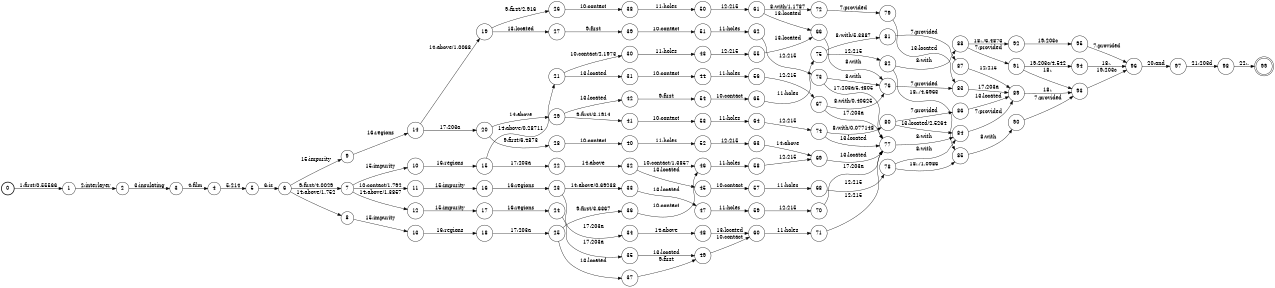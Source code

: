 digraph FST {
rankdir = LR;
size = "8.5,11";
label = "";
center = 1;
orientation = Portrait;
ranksep = "0.4";
nodesep = "0.25";
0 [label = "0", shape = circle, style = bold, fontsize = 14]
	0 -> 1 [label = "1:first/0.55566", fontsize = 14];
1 [label = "1", shape = circle, style = solid, fontsize = 14]
	1 -> 2 [label = "2:interlayer", fontsize = 14];
2 [label = "2", shape = circle, style = solid, fontsize = 14]
	2 -> 3 [label = "3:insulating", fontsize = 14];
3 [label = "3", shape = circle, style = solid, fontsize = 14]
	3 -> 4 [label = "4:film", fontsize = 14];
4 [label = "4", shape = circle, style = solid, fontsize = 14]
	4 -> 5 [label = "5:214", fontsize = 14];
5 [label = "5", shape = circle, style = solid, fontsize = 14]
	5 -> 6 [label = "6:is", fontsize = 14];
6 [label = "6", shape = circle, style = solid, fontsize = 14]
	6 -> 7 [label = "9:first/4.0029", fontsize = 14];
	6 -> 8 [label = "14:above/1.752", fontsize = 14];
	6 -> 9 [label = "15:impurity", fontsize = 14];
7 [label = "7", shape = circle, style = solid, fontsize = 14]
	7 -> 11 [label = "10:contact/1.792", fontsize = 14];
	7 -> 12 [label = "14:above/1.3857", fontsize = 14];
	7 -> 10 [label = "15:impurity", fontsize = 14];
8 [label = "8", shape = circle, style = solid, fontsize = 14]
	8 -> 13 [label = "15:impurity", fontsize = 14];
9 [label = "9", shape = circle, style = solid, fontsize = 14]
	9 -> 14 [label = "16:regions", fontsize = 14];
10 [label = "10", shape = circle, style = solid, fontsize = 14]
	10 -> 15 [label = "16:regions", fontsize = 14];
11 [label = "11", shape = circle, style = solid, fontsize = 14]
	11 -> 16 [label = "15:impurity", fontsize = 14];
12 [label = "12", shape = circle, style = solid, fontsize = 14]
	12 -> 17 [label = "15:impurity", fontsize = 14];
13 [label = "13", shape = circle, style = solid, fontsize = 14]
	13 -> 18 [label = "16:regions", fontsize = 14];
14 [label = "14", shape = circle, style = solid, fontsize = 14]
	14 -> 19 [label = "14:above/1.0068", fontsize = 14];
	14 -> 20 [label = "17:203a", fontsize = 14];
15 [label = "15", shape = circle, style = solid, fontsize = 14]
	15 -> 21 [label = "14:above/0.28711", fontsize = 14];
	15 -> 22 [label = "17:203a", fontsize = 14];
16 [label = "16", shape = circle, style = solid, fontsize = 14]
	16 -> 23 [label = "16:regions", fontsize = 14];
17 [label = "17", shape = circle, style = solid, fontsize = 14]
	17 -> 24 [label = "16:regions", fontsize = 14];
18 [label = "18", shape = circle, style = solid, fontsize = 14]
	18 -> 25 [label = "17:203a", fontsize = 14];
19 [label = "19", shape = circle, style = solid, fontsize = 14]
	19 -> 26 [label = "9:first/2.916", fontsize = 14];
	19 -> 27 [label = "13:located", fontsize = 14];
20 [label = "20", shape = circle, style = solid, fontsize = 14]
	20 -> 28 [label = "9:first/6.4873", fontsize = 14];
	20 -> 29 [label = "14:above", fontsize = 14];
21 [label = "21", shape = circle, style = solid, fontsize = 14]
	21 -> 30 [label = "10:contact/2.1973", fontsize = 14];
	21 -> 31 [label = "13:located", fontsize = 14];
22 [label = "22", shape = circle, style = solid, fontsize = 14]
	22 -> 32 [label = "14:above", fontsize = 14];
23 [label = "23", shape = circle, style = solid, fontsize = 14]
	23 -> 33 [label = "14:above/0.69238", fontsize = 14];
	23 -> 34 [label = "17:203a", fontsize = 14];
24 [label = "24", shape = circle, style = solid, fontsize = 14]
	24 -> 35 [label = "17:203a", fontsize = 14];
25 [label = "25", shape = circle, style = solid, fontsize = 14]
	25 -> 36 [label = "9:first/3.6367", fontsize = 14];
	25 -> 37 [label = "13:located", fontsize = 14];
26 [label = "26", shape = circle, style = solid, fontsize = 14]
	26 -> 38 [label = "10:contact", fontsize = 14];
27 [label = "27", shape = circle, style = solid, fontsize = 14]
	27 -> 39 [label = "9:first", fontsize = 14];
28 [label = "28", shape = circle, style = solid, fontsize = 14]
	28 -> 40 [label = "10:contact", fontsize = 14];
29 [label = "29", shape = circle, style = solid, fontsize = 14]
	29 -> 41 [label = "9:first/3.1914", fontsize = 14];
	29 -> 42 [label = "13:located", fontsize = 14];
30 [label = "30", shape = circle, style = solid, fontsize = 14]
	30 -> 43 [label = "11:holes", fontsize = 14];
31 [label = "31", shape = circle, style = solid, fontsize = 14]
	31 -> 44 [label = "10:contact", fontsize = 14];
32 [label = "32", shape = circle, style = solid, fontsize = 14]
	32 -> 46 [label = "10:contact/1.3857", fontsize = 14];
	32 -> 45 [label = "13:located", fontsize = 14];
33 [label = "33", shape = circle, style = solid, fontsize = 14]
	33 -> 47 [label = "13:located", fontsize = 14];
34 [label = "34", shape = circle, style = solid, fontsize = 14]
	34 -> 48 [label = "14:above", fontsize = 14];
35 [label = "35", shape = circle, style = solid, fontsize = 14]
	35 -> 49 [label = "13:located", fontsize = 14];
36 [label = "36", shape = circle, style = solid, fontsize = 14]
	36 -> 46 [label = "10:contact", fontsize = 14];
37 [label = "37", shape = circle, style = solid, fontsize = 14]
	37 -> 49 [label = "9:first", fontsize = 14];
38 [label = "38", shape = circle, style = solid, fontsize = 14]
	38 -> 50 [label = "11:holes", fontsize = 14];
39 [label = "39", shape = circle, style = solid, fontsize = 14]
	39 -> 51 [label = "10:contact", fontsize = 14];
40 [label = "40", shape = circle, style = solid, fontsize = 14]
	40 -> 52 [label = "11:holes", fontsize = 14];
41 [label = "41", shape = circle, style = solid, fontsize = 14]
	41 -> 53 [label = "10:contact", fontsize = 14];
42 [label = "42", shape = circle, style = solid, fontsize = 14]
	42 -> 54 [label = "9:first", fontsize = 14];
43 [label = "43", shape = circle, style = solid, fontsize = 14]
	43 -> 55 [label = "12:215", fontsize = 14];
44 [label = "44", shape = circle, style = solid, fontsize = 14]
	44 -> 56 [label = "11:holes", fontsize = 14];
45 [label = "45", shape = circle, style = solid, fontsize = 14]
	45 -> 57 [label = "10:contact", fontsize = 14];
46 [label = "46", shape = circle, style = solid, fontsize = 14]
	46 -> 58 [label = "11:holes", fontsize = 14];
47 [label = "47", shape = circle, style = solid, fontsize = 14]
	47 -> 59 [label = "11:holes", fontsize = 14];
48 [label = "48", shape = circle, style = solid, fontsize = 14]
	48 -> 60 [label = "13:located", fontsize = 14];
49 [label = "49", shape = circle, style = solid, fontsize = 14]
	49 -> 60 [label = "10:contact", fontsize = 14];
50 [label = "50", shape = circle, style = solid, fontsize = 14]
	50 -> 61 [label = "12:215", fontsize = 14];
51 [label = "51", shape = circle, style = solid, fontsize = 14]
	51 -> 62 [label = "11:holes", fontsize = 14];
52 [label = "52", shape = circle, style = solid, fontsize = 14]
	52 -> 63 [label = "12:215", fontsize = 14];
53 [label = "53", shape = circle, style = solid, fontsize = 14]
	53 -> 64 [label = "11:holes", fontsize = 14];
54 [label = "54", shape = circle, style = solid, fontsize = 14]
	54 -> 65 [label = "10:contact", fontsize = 14];
55 [label = "55", shape = circle, style = solid, fontsize = 14]
	55 -> 66 [label = "13:located", fontsize = 14];
56 [label = "56", shape = circle, style = solid, fontsize = 14]
	56 -> 67 [label = "12:215", fontsize = 14];
57 [label = "57", shape = circle, style = solid, fontsize = 14]
	57 -> 68 [label = "11:holes", fontsize = 14];
58 [label = "58", shape = circle, style = solid, fontsize = 14]
	58 -> 69 [label = "12:215", fontsize = 14];
59 [label = "59", shape = circle, style = solid, fontsize = 14]
	59 -> 70 [label = "12:215", fontsize = 14];
60 [label = "60", shape = circle, style = solid, fontsize = 14]
	60 -> 71 [label = "11:holes", fontsize = 14];
61 [label = "61", shape = circle, style = solid, fontsize = 14]
	61 -> 72 [label = "8:with/1.1787", fontsize = 14];
	61 -> 66 [label = "13:located", fontsize = 14];
62 [label = "62", shape = circle, style = solid, fontsize = 14]
	62 -> 73 [label = "12:215", fontsize = 14];
63 [label = "63", shape = circle, style = solid, fontsize = 14]
	63 -> 69 [label = "14:above", fontsize = 14];
64 [label = "64", shape = circle, style = solid, fontsize = 14]
	64 -> 74 [label = "12:215", fontsize = 14];
65 [label = "65", shape = circle, style = solid, fontsize = 14]
	65 -> 75 [label = "11:holes", fontsize = 14];
66 [label = "66", shape = circle, style = solid, fontsize = 14]
	66 -> 76 [label = "8:with", fontsize = 14];
67 [label = "67", shape = circle, style = solid, fontsize = 14]
	67 -> 76 [label = "8:with/0.40625", fontsize = 14];
	67 -> 77 [label = "17:203a", fontsize = 14];
68 [label = "68", shape = circle, style = solid, fontsize = 14]
	68 -> 78 [label = "12:215", fontsize = 14];
69 [label = "69", shape = circle, style = solid, fontsize = 14]
	69 -> 77 [label = "13:located", fontsize = 14];
70 [label = "70", shape = circle, style = solid, fontsize = 14]
	70 -> 77 [label = "17:203a", fontsize = 14];
71 [label = "71", shape = circle, style = solid, fontsize = 14]
	71 -> 77 [label = "12:215", fontsize = 14];
72 [label = "72", shape = circle, style = solid, fontsize = 14]
	72 -> 79 [label = "7:provided", fontsize = 14];
73 [label = "73", shape = circle, style = solid, fontsize = 14]
	73 -> 76 [label = "8:with", fontsize = 14];
	73 -> 77 [label = "17:203a/5.4805", fontsize = 14];
74 [label = "74", shape = circle, style = solid, fontsize = 14]
	74 -> 80 [label = "8:with/0.077148", fontsize = 14];
	74 -> 77 [label = "13:located", fontsize = 14];
75 [label = "75", shape = circle, style = solid, fontsize = 14]
	75 -> 81 [label = "8:with/5.3887", fontsize = 14];
	75 -> 82 [label = "12:215", fontsize = 14];
76 [label = "76", shape = circle, style = solid, fontsize = 14]
	76 -> 83 [label = "7:provided", fontsize = 14];
77 [label = "77", shape = circle, style = solid, fontsize = 14]
	77 -> 84 [label = "8:with", fontsize = 14];
78 [label = "78", shape = circle, style = solid, fontsize = 14]
	78 -> 84 [label = "8:with", fontsize = 14];
	78 -> 85 [label = "18:,/1.0986", fontsize = 14];
79 [label = "79", shape = circle, style = solid, fontsize = 14]
	79 -> 83 [label = "13:located", fontsize = 14];
80 [label = "80", shape = circle, style = solid, fontsize = 14]
	80 -> 86 [label = "7:provided", fontsize = 14];
	80 -> 84 [label = "13:located/2.5264", fontsize = 14];
81 [label = "81", shape = circle, style = solid, fontsize = 14]
	81 -> 87 [label = "7:provided", fontsize = 14];
82 [label = "82", shape = circle, style = solid, fontsize = 14]
	82 -> 88 [label = "8:with", fontsize = 14];
	82 -> 85 [label = "18:,/4.6963", fontsize = 14];
83 [label = "83", shape = circle, style = solid, fontsize = 14]
	83 -> 89 [label = "17:203a", fontsize = 14];
84 [label = "84", shape = circle, style = solid, fontsize = 14]
	84 -> 89 [label = "7:provided", fontsize = 14];
85 [label = "85", shape = circle, style = solid, fontsize = 14]
	85 -> 90 [label = "8:with", fontsize = 14];
86 [label = "86", shape = circle, style = solid, fontsize = 14]
	86 -> 89 [label = "13:located", fontsize = 14];
87 [label = "87", shape = circle, style = solid, fontsize = 14]
	87 -> 89 [label = "12:215", fontsize = 14];
88 [label = "88", shape = circle, style = solid, fontsize = 14]
	88 -> 91 [label = "7:provided", fontsize = 14];
	88 -> 92 [label = "18:,/6.4873", fontsize = 14];
89 [label = "89", shape = circle, style = solid, fontsize = 14]
	89 -> 93 [label = "18:,", fontsize = 14];
90 [label = "90", shape = circle, style = solid, fontsize = 14]
	90 -> 93 [label = "7:provided", fontsize = 14];
91 [label = "91", shape = circle, style = solid, fontsize = 14]
	91 -> 93 [label = "18:,", fontsize = 14];
	91 -> 94 [label = "19:203c/4.542", fontsize = 14];
92 [label = "92", shape = circle, style = solid, fontsize = 14]
	92 -> 95 [label = "19:203c", fontsize = 14];
93 [label = "93", shape = circle, style = solid, fontsize = 14]
	93 -> 96 [label = "19:203c", fontsize = 14];
94 [label = "94", shape = circle, style = solid, fontsize = 14]
	94 -> 96 [label = "18:,", fontsize = 14];
95 [label = "95", shape = circle, style = solid, fontsize = 14]
	95 -> 96 [label = "7:provided", fontsize = 14];
96 [label = "96", shape = circle, style = solid, fontsize = 14]
	96 -> 97 [label = "20:and", fontsize = 14];
97 [label = "97", shape = circle, style = solid, fontsize = 14]
	97 -> 98 [label = "21:203d", fontsize = 14];
98 [label = "98", shape = circle, style = solid, fontsize = 14]
	98 -> 99 [label = "22:.", fontsize = 14];
99 [label = "99", shape = doublecircle, style = solid, fontsize = 14]
}
